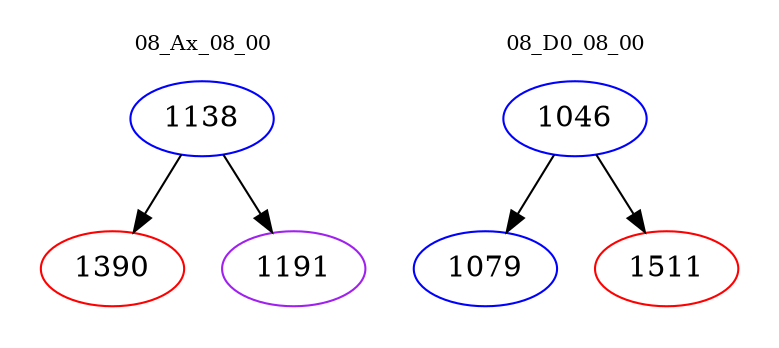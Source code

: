 digraph{
subgraph cluster_0 {
color = white
label = "08_Ax_08_00";
fontsize=10;
T0_1138 [label="1138", color="blue"]
T0_1138 -> T0_1390 [color="black"]
T0_1390 [label="1390", color="red"]
T0_1138 -> T0_1191 [color="black"]
T0_1191 [label="1191", color="purple"]
}
subgraph cluster_1 {
color = white
label = "08_D0_08_00";
fontsize=10;
T1_1046 [label="1046", color="blue"]
T1_1046 -> T1_1079 [color="black"]
T1_1079 [label="1079", color="blue"]
T1_1046 -> T1_1511 [color="black"]
T1_1511 [label="1511", color="red"]
}
}
